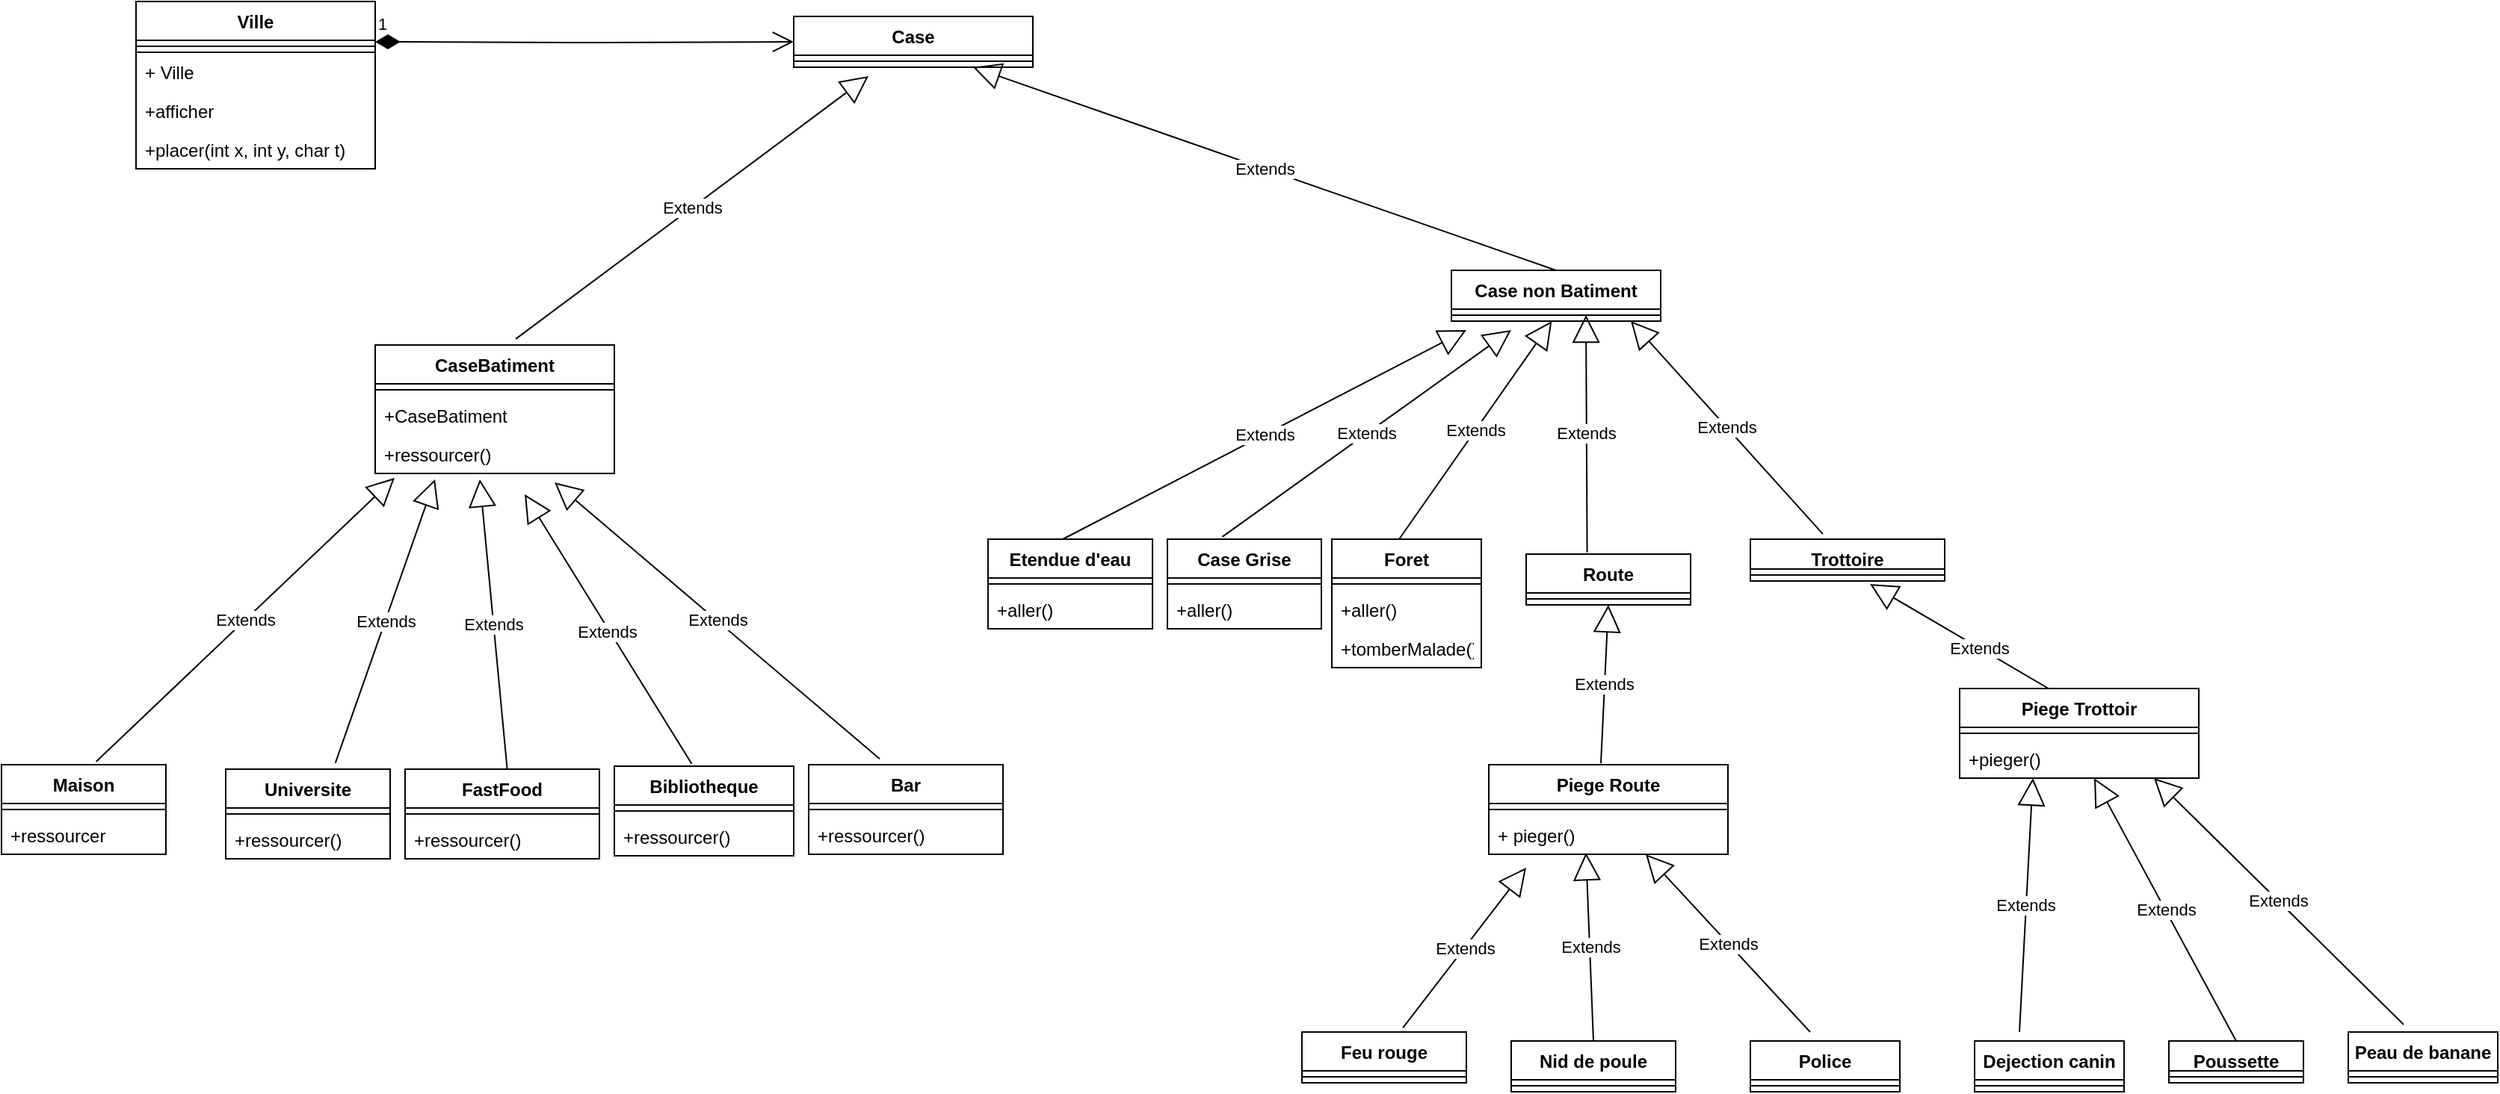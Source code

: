 <mxfile version="14.1.9" type="github">
  <diagram id="C5RBs43oDa-KdzZeNtuy" name="Page-1">
    <mxGraphModel dx="10471" dy="5356" grid="1" gridSize="10" guides="1" tooltips="1" connect="1" arrows="1" fold="1" page="1" pageScale="1" pageWidth="827" pageHeight="1169" math="0" shadow="0">
      <root>
        <mxCell id="WIyWlLk6GJQsqaUBKTNV-0" />
        <mxCell id="WIyWlLk6GJQsqaUBKTNV-1" parent="WIyWlLk6GJQsqaUBKTNV-0" />
        <mxCell id="GPTz1_Q5hdU3rCjX2nhV-0" value="Case&#xa;" style="swimlane;fontStyle=1;align=center;verticalAlign=top;childLayout=stackLayout;horizontal=1;startSize=26;horizontalStack=0;resizeParent=1;resizeParentMax=0;resizeLast=0;collapsible=1;marginBottom=0;rounded=0;sketch=0;" parent="WIyWlLk6GJQsqaUBKTNV-1" vertex="1">
          <mxGeometry x="460" y="40" width="160" height="34" as="geometry" />
        </mxCell>
        <mxCell id="GPTz1_Q5hdU3rCjX2nhV-2" value="" style="line;strokeWidth=1;fillColor=none;align=left;verticalAlign=middle;spacingTop=-1;spacingLeft=3;spacingRight=3;rotatable=0;labelPosition=right;points=[];portConstraint=eastwest;" parent="GPTz1_Q5hdU3rCjX2nhV-0" vertex="1">
          <mxGeometry y="26" width="160" height="8" as="geometry" />
        </mxCell>
        <mxCell id="GPTz1_Q5hdU3rCjX2nhV-6" value="1" style="endArrow=open;html=1;endSize=12;startArrow=diamondThin;startSize=14;startFill=1;edgeStyle=orthogonalEdgeStyle;align=left;verticalAlign=bottom;strokeWidth=1;exitX=1;exitY=0.5;exitDx=0;exitDy=0;entryX=0;entryY=0.5;entryDx=0;entryDy=0;" parent="WIyWlLk6GJQsqaUBKTNV-1" target="GPTz1_Q5hdU3rCjX2nhV-0" edge="1">
          <mxGeometry x="-1" y="3" relative="1" as="geometry">
            <mxPoint x="180" y="57" as="sourcePoint" />
            <mxPoint x="490" y="66.5" as="targetPoint" />
          </mxGeometry>
        </mxCell>
        <mxCell id="GPTz1_Q5hdU3rCjX2nhV-11" value="Route&#xa;" style="swimlane;fontStyle=1;align=center;verticalAlign=top;childLayout=stackLayout;horizontal=1;startSize=26;horizontalStack=0;resizeParent=1;resizeParentMax=0;resizeLast=0;collapsible=1;marginBottom=0;rounded=0;sketch=0;" parent="WIyWlLk6GJQsqaUBKTNV-1" vertex="1">
          <mxGeometry x="950" y="400" width="110" height="34" as="geometry" />
        </mxCell>
        <mxCell id="GPTz1_Q5hdU3rCjX2nhV-13" value="" style="line;strokeWidth=1;fillColor=none;align=left;verticalAlign=middle;spacingTop=-1;spacingLeft=3;spacingRight=3;rotatable=0;labelPosition=right;points=[];portConstraint=eastwest;" parent="GPTz1_Q5hdU3rCjX2nhV-11" vertex="1">
          <mxGeometry y="26" width="110" height="8" as="geometry" />
        </mxCell>
        <mxCell id="GPTz1_Q5hdU3rCjX2nhV-19" value="Case non Batiment&#xa;" style="swimlane;fontStyle=1;align=center;verticalAlign=top;childLayout=stackLayout;horizontal=1;startSize=26;horizontalStack=0;resizeParent=1;resizeParentMax=0;resizeLast=0;collapsible=1;marginBottom=0;rounded=0;sketch=0;" parent="WIyWlLk6GJQsqaUBKTNV-1" vertex="1">
          <mxGeometry x="900" y="210" width="140" height="34" as="geometry" />
        </mxCell>
        <mxCell id="GPTz1_Q5hdU3rCjX2nhV-21" value="" style="line;strokeWidth=1;fillColor=none;align=left;verticalAlign=middle;spacingTop=-1;spacingLeft=3;spacingRight=3;rotatable=0;labelPosition=right;points=[];portConstraint=eastwest;" parent="GPTz1_Q5hdU3rCjX2nhV-19" vertex="1">
          <mxGeometry y="26" width="140" height="8" as="geometry" />
        </mxCell>
        <mxCell id="GPTz1_Q5hdU3rCjX2nhV-23" value="Trottoire&#xa;" style="swimlane;fontStyle=1;align=center;verticalAlign=top;childLayout=stackLayout;horizontal=1;startSize=20;horizontalStack=0;resizeParent=1;resizeParentMax=0;resizeLast=0;collapsible=1;marginBottom=0;rounded=0;sketch=0;" parent="WIyWlLk6GJQsqaUBKTNV-1" vertex="1">
          <mxGeometry x="1100" y="390" width="130" height="28" as="geometry" />
        </mxCell>
        <mxCell id="GPTz1_Q5hdU3rCjX2nhV-25" value="" style="line;strokeWidth=1;fillColor=none;align=left;verticalAlign=middle;spacingTop=-1;spacingLeft=3;spacingRight=3;rotatable=0;labelPosition=right;points=[];portConstraint=eastwest;" parent="GPTz1_Q5hdU3rCjX2nhV-23" vertex="1">
          <mxGeometry y="20" width="130" height="8" as="geometry" />
        </mxCell>
        <mxCell id="GPTz1_Q5hdU3rCjX2nhV-30" value="Extends" style="endArrow=block;endSize=16;endFill=0;html=1;strokeWidth=1;exitX=0.5;exitY=0;exitDx=0;exitDy=0;entryX=0.75;entryY=1;entryDx=0;entryDy=0;" parent="WIyWlLk6GJQsqaUBKTNV-1" source="GPTz1_Q5hdU3rCjX2nhV-19" target="GPTz1_Q5hdU3rCjX2nhV-0" edge="1">
          <mxGeometry width="160" relative="1" as="geometry">
            <mxPoint x="610" y="170" as="sourcePoint" />
            <mxPoint x="640" y="90" as="targetPoint" />
          </mxGeometry>
        </mxCell>
        <mxCell id="GPTz1_Q5hdU3rCjX2nhV-44" value="Police&#xa;" style="swimlane;fontStyle=1;align=center;verticalAlign=top;childLayout=stackLayout;horizontal=1;startSize=26;horizontalStack=0;resizeParent=1;resizeParentMax=0;resizeLast=0;collapsible=1;marginBottom=0;rounded=0;sketch=0;" parent="WIyWlLk6GJQsqaUBKTNV-1" vertex="1">
          <mxGeometry x="1100" y="726" width="100" height="34" as="geometry" />
        </mxCell>
        <mxCell id="GPTz1_Q5hdU3rCjX2nhV-46" value="" style="line;strokeWidth=1;fillColor=none;align=left;verticalAlign=middle;spacingTop=-1;spacingLeft=3;spacingRight=3;rotatable=0;labelPosition=right;points=[];portConstraint=eastwest;" parent="GPTz1_Q5hdU3rCjX2nhV-44" vertex="1">
          <mxGeometry y="26" width="100" height="8" as="geometry" />
        </mxCell>
        <mxCell id="GPTz1_Q5hdU3rCjX2nhV-48" value="Nid de poule&#xa;" style="swimlane;fontStyle=1;align=center;verticalAlign=top;childLayout=stackLayout;horizontal=1;startSize=26;horizontalStack=0;resizeParent=1;resizeParentMax=0;resizeLast=0;collapsible=1;marginBottom=0;rounded=0;sketch=0;" parent="WIyWlLk6GJQsqaUBKTNV-1" vertex="1">
          <mxGeometry x="940" y="726" width="110" height="34" as="geometry" />
        </mxCell>
        <mxCell id="GPTz1_Q5hdU3rCjX2nhV-50" value="" style="line;strokeWidth=1;fillColor=none;align=left;verticalAlign=middle;spacingTop=-1;spacingLeft=3;spacingRight=3;rotatable=0;labelPosition=right;points=[];portConstraint=eastwest;" parent="GPTz1_Q5hdU3rCjX2nhV-48" vertex="1">
          <mxGeometry y="26" width="110" height="8" as="geometry" />
        </mxCell>
        <mxCell id="GPTz1_Q5hdU3rCjX2nhV-52" value="Feu rouge&#xa;" style="swimlane;fontStyle=1;align=center;verticalAlign=top;childLayout=stackLayout;horizontal=1;startSize=26;horizontalStack=0;resizeParent=1;resizeParentMax=0;resizeLast=0;collapsible=1;marginBottom=0;rounded=0;sketch=0;" parent="WIyWlLk6GJQsqaUBKTNV-1" vertex="1">
          <mxGeometry x="800" y="720" width="110" height="34" as="geometry" />
        </mxCell>
        <mxCell id="GPTz1_Q5hdU3rCjX2nhV-54" value="" style="line;strokeWidth=1;fillColor=none;align=left;verticalAlign=middle;spacingTop=-1;spacingLeft=3;spacingRight=3;rotatable=0;labelPosition=right;points=[];portConstraint=eastwest;" parent="GPTz1_Q5hdU3rCjX2nhV-52" vertex="1">
          <mxGeometry y="26" width="110" height="8" as="geometry" />
        </mxCell>
        <mxCell id="GPTz1_Q5hdU3rCjX2nhV-56" value="Extends" style="endArrow=block;endSize=16;endFill=0;html=1;strokeWidth=1;exitX=0.614;exitY=-0.083;exitDx=0;exitDy=0;exitPerimeter=0;" parent="WIyWlLk6GJQsqaUBKTNV-1" source="GPTz1_Q5hdU3rCjX2nhV-52" edge="1">
          <mxGeometry width="160" relative="1" as="geometry">
            <mxPoint x="875" y="705" as="sourcePoint" />
            <mxPoint x="950" y="610" as="targetPoint" />
          </mxGeometry>
        </mxCell>
        <mxCell id="GPTz1_Q5hdU3rCjX2nhV-57" value="Extends" style="endArrow=block;endSize=16;endFill=0;html=1;strokeWidth=1;exitX=0.5;exitY=0;exitDx=0;exitDy=0;" parent="WIyWlLk6GJQsqaUBKTNV-1" source="GPTz1_Q5hdU3rCjX2nhV-48" edge="1">
          <mxGeometry width="160" relative="1" as="geometry">
            <mxPoint x="1080" y="613" as="sourcePoint" />
            <mxPoint x="990" y="600" as="targetPoint" />
            <Array as="points" />
          </mxGeometry>
        </mxCell>
        <mxCell id="GPTz1_Q5hdU3rCjX2nhV-58" value="Extends" style="endArrow=block;endSize=16;endFill=0;html=1;strokeWidth=1;" parent="WIyWlLk6GJQsqaUBKTNV-1" edge="1">
          <mxGeometry width="160" relative="1" as="geometry">
            <mxPoint x="1140" y="720" as="sourcePoint" />
            <mxPoint x="1030" y="601" as="targetPoint" />
          </mxGeometry>
        </mxCell>
        <mxCell id="GPTz1_Q5hdU3rCjX2nhV-59" value="Peau de banane&#xa;" style="swimlane;fontStyle=1;align=center;verticalAlign=top;childLayout=stackLayout;horizontal=1;startSize=26;horizontalStack=0;resizeParent=1;resizeParentMax=0;resizeLast=0;collapsible=1;marginBottom=0;rounded=0;sketch=0;" parent="WIyWlLk6GJQsqaUBKTNV-1" vertex="1">
          <mxGeometry x="1500" y="720" width="100" height="34" as="geometry" />
        </mxCell>
        <mxCell id="GPTz1_Q5hdU3rCjX2nhV-61" value="" style="line;strokeWidth=1;fillColor=none;align=left;verticalAlign=middle;spacingTop=-1;spacingLeft=3;spacingRight=3;rotatable=0;labelPosition=right;points=[];portConstraint=eastwest;" parent="GPTz1_Q5hdU3rCjX2nhV-59" vertex="1">
          <mxGeometry y="26" width="100" height="8" as="geometry" />
        </mxCell>
        <mxCell id="GPTz1_Q5hdU3rCjX2nhV-64" value="Poussette&#xa;" style="swimlane;fontStyle=1;align=center;verticalAlign=top;childLayout=stackLayout;horizontal=1;startSize=20;horizontalStack=0;resizeParent=1;resizeParentMax=0;resizeLast=0;collapsible=1;marginBottom=0;rounded=0;sketch=0;" parent="WIyWlLk6GJQsqaUBKTNV-1" vertex="1">
          <mxGeometry x="1380" y="726" width="90" height="28" as="geometry" />
        </mxCell>
        <mxCell id="GPTz1_Q5hdU3rCjX2nhV-66" value="" style="line;strokeWidth=1;fillColor=none;align=left;verticalAlign=middle;spacingTop=-1;spacingLeft=3;spacingRight=3;rotatable=0;labelPosition=right;points=[];portConstraint=eastwest;" parent="GPTz1_Q5hdU3rCjX2nhV-64" vertex="1">
          <mxGeometry y="20" width="90" height="8" as="geometry" />
        </mxCell>
        <mxCell id="GPTz1_Q5hdU3rCjX2nhV-68" value="Dejection canin&#xa;" style="swimlane;fontStyle=1;align=center;verticalAlign=top;childLayout=stackLayout;horizontal=1;startSize=26;horizontalStack=0;resizeParent=1;resizeParentMax=0;resizeLast=0;collapsible=1;marginBottom=0;rounded=0;sketch=0;" parent="WIyWlLk6GJQsqaUBKTNV-1" vertex="1">
          <mxGeometry x="1250" y="726" width="100" height="34" as="geometry" />
        </mxCell>
        <mxCell id="GPTz1_Q5hdU3rCjX2nhV-70" value="" style="line;strokeWidth=1;fillColor=none;align=left;verticalAlign=middle;spacingTop=-1;spacingLeft=3;spacingRight=3;rotatable=0;labelPosition=right;points=[];portConstraint=eastwest;" parent="GPTz1_Q5hdU3rCjX2nhV-68" vertex="1">
          <mxGeometry y="26" width="100" height="8" as="geometry" />
        </mxCell>
        <mxCell id="GPTz1_Q5hdU3rCjX2nhV-72" value="Extends" style="endArrow=block;endSize=16;endFill=0;html=1;strokeWidth=1;" parent="WIyWlLk6GJQsqaUBKTNV-1" edge="1">
          <mxGeometry width="160" relative="1" as="geometry">
            <mxPoint x="1280" y="720" as="sourcePoint" />
            <mxPoint x="1289" y="550" as="targetPoint" />
          </mxGeometry>
        </mxCell>
        <mxCell id="GPTz1_Q5hdU3rCjX2nhV-73" value="Extends" style="endArrow=block;endSize=16;endFill=0;html=1;strokeWidth=1;exitX=0.5;exitY=0;exitDx=0;exitDy=0;" parent="WIyWlLk6GJQsqaUBKTNV-1" source="GPTz1_Q5hdU3rCjX2nhV-64" edge="1">
          <mxGeometry width="160" relative="1" as="geometry">
            <mxPoint x="1340" y="619" as="sourcePoint" />
            <mxPoint x="1330" y="550" as="targetPoint" />
          </mxGeometry>
        </mxCell>
        <mxCell id="GPTz1_Q5hdU3rCjX2nhV-74" value="Extends" style="endArrow=block;endSize=16;endFill=0;html=1;strokeWidth=1;exitX=0.37;exitY=-0.147;exitDx=0;exitDy=0;exitPerimeter=0;" parent="WIyWlLk6GJQsqaUBKTNV-1" source="GPTz1_Q5hdU3rCjX2nhV-59" edge="1">
          <mxGeometry width="160" relative="1" as="geometry">
            <mxPoint x="1340" y="619" as="sourcePoint" />
            <mxPoint x="1370" y="550" as="targetPoint" />
          </mxGeometry>
        </mxCell>
        <mxCell id="GPTz1_Q5hdU3rCjX2nhV-75" value="Extends" style="endArrow=block;endSize=16;endFill=0;html=1;strokeWidth=1;exitX=0.594;exitY=-0.147;exitDx=0;exitDy=0;exitPerimeter=0;" parent="WIyWlLk6GJQsqaUBKTNV-1" edge="1">
          <mxGeometry width="160" relative="1" as="geometry">
            <mxPoint x="1325.04" y="505.002" as="sourcePoint" />
            <mxPoint x="1180" y="420" as="targetPoint" />
            <Array as="points" />
          </mxGeometry>
        </mxCell>
        <mxCell id="GPTz1_Q5hdU3rCjX2nhV-109" value="Extends" style="endArrow=block;endSize=16;endFill=0;html=1;strokeWidth=1;exitX=0.633;exitY=-0.059;exitDx=0;exitDy=0;exitPerimeter=0;entryX=0.081;entryY=1.115;entryDx=0;entryDy=0;entryPerimeter=0;" parent="WIyWlLk6GJQsqaUBKTNV-1" edge="1" target="a1f80Z0c94bu8utSyrlj-33">
          <mxGeometry width="160" relative="1" as="geometry">
            <mxPoint x="-6.7" y="538.994" as="sourcePoint" />
            <mxPoint x="190" y="340" as="targetPoint" />
          </mxGeometry>
        </mxCell>
        <mxCell id="GPTz1_Q5hdU3rCjX2nhV-110" value="Extends" style="endArrow=block;endSize=16;endFill=0;html=1;strokeWidth=1;exitX=0.576;exitY=-0.059;exitDx=0;exitDy=0;exitPerimeter=0;" parent="WIyWlLk6GJQsqaUBKTNV-1" edge="1">
          <mxGeometry width="160" relative="1" as="geometry">
            <mxPoint x="153.36" y="539.87" as="sourcePoint" />
            <mxPoint x="220" y="350" as="targetPoint" />
          </mxGeometry>
        </mxCell>
        <mxCell id="GPTz1_Q5hdU3rCjX2nhV-111" value="Extends" style="endArrow=block;endSize=16;endFill=0;html=1;strokeWidth=1;exitX=0.439;exitY=-0.01;exitDx=0;exitDy=0;exitPerimeter=0;" parent="WIyWlLk6GJQsqaUBKTNV-1" edge="1">
          <mxGeometry width="160" relative="1" as="geometry">
            <mxPoint x="268.29" y="543.66" as="sourcePoint" />
            <mxPoint x="250" y="350" as="targetPoint" />
          </mxGeometry>
        </mxCell>
        <mxCell id="GPTz1_Q5hdU3rCjX2nhV-115" value="Extends" style="endArrow=block;endSize=16;endFill=0;html=1;strokeWidth=1;exitX=0.417;exitY=-0.108;exitDx=0;exitDy=0;exitPerimeter=0;" parent="WIyWlLk6GJQsqaUBKTNV-1" edge="1">
          <mxGeometry x="-0.011" y="2" width="160" relative="1" as="geometry">
            <mxPoint x="391.7" y="540.328" as="sourcePoint" />
            <mxPoint x="280" y="360" as="targetPoint" />
            <mxPoint as="offset" />
          </mxGeometry>
        </mxCell>
        <mxCell id="GPTz1_Q5hdU3rCjX2nhV-116" value="Extends" style="endArrow=block;endSize=16;endFill=0;html=1;strokeWidth=1;exitX=0.417;exitY=-0.083;exitDx=0;exitDy=0;exitPerimeter=0;entryX=0.75;entryY=1.231;entryDx=0;entryDy=0;entryPerimeter=0;" parent="WIyWlLk6GJQsqaUBKTNV-1" edge="1" target="a1f80Z0c94bu8utSyrlj-33">
          <mxGeometry width="160" relative="1" as="geometry">
            <mxPoint x="517.53" y="537.178" as="sourcePoint" />
            <mxPoint x="290" y="340" as="targetPoint" />
          </mxGeometry>
        </mxCell>
        <mxCell id="GPTz1_Q5hdU3rCjX2nhV-117" value="Extends" style="endArrow=block;endSize=16;endFill=0;html=1;strokeWidth=1;exitX=0.5;exitY=0;exitDx=0;exitDy=0;" parent="WIyWlLk6GJQsqaUBKTNV-1" edge="1">
          <mxGeometry width="160" relative="1" as="geometry">
            <mxPoint x="640" y="390" as="sourcePoint" />
            <mxPoint x="910" y="250" as="targetPoint" />
          </mxGeometry>
        </mxCell>
        <mxCell id="GPTz1_Q5hdU3rCjX2nhV-118" value="Extends" style="endArrow=block;endSize=16;endFill=0;html=1;strokeWidth=1;exitX=0.408;exitY=-0.046;exitDx=0;exitDy=0;exitPerimeter=0;" parent="WIyWlLk6GJQsqaUBKTNV-1" edge="1">
          <mxGeometry width="160" relative="1" as="geometry">
            <mxPoint x="746.72" y="388.436" as="sourcePoint" />
            <mxPoint x="940" y="250" as="targetPoint" />
          </mxGeometry>
        </mxCell>
        <mxCell id="GPTz1_Q5hdU3rCjX2nhV-119" value="Extends" style="endArrow=block;endSize=16;endFill=0;html=1;strokeWidth=1;exitX=0.5;exitY=0;exitDx=0;exitDy=0;" parent="WIyWlLk6GJQsqaUBKTNV-1" target="GPTz1_Q5hdU3rCjX2nhV-21" edge="1">
          <mxGeometry width="160" relative="1" as="geometry">
            <mxPoint x="865" y="390" as="sourcePoint" />
            <mxPoint x="880" y="430" as="targetPoint" />
          </mxGeometry>
        </mxCell>
        <mxCell id="a1f80Z0c94bu8utSyrlj-0" value="Extends" style="endArrow=block;endSize=16;endFill=0;html=1;exitX=0.371;exitY=-0.034;exitDx=0;exitDy=0;exitPerimeter=0;" edge="1" parent="WIyWlLk6GJQsqaUBKTNV-1" source="GPTz1_Q5hdU3rCjX2nhV-11">
          <mxGeometry width="160" relative="1" as="geometry">
            <mxPoint x="760" y="380" as="sourcePoint" />
            <mxPoint x="990" y="240" as="targetPoint" />
          </mxGeometry>
        </mxCell>
        <mxCell id="a1f80Z0c94bu8utSyrlj-2" value="Extends" style="endArrow=block;endSize=16;endFill=0;html=1;entryX=0.5;entryY=1;entryDx=0;entryDy=0;" edge="1" parent="WIyWlLk6GJQsqaUBKTNV-1" target="GPTz1_Q5hdU3rCjX2nhV-11">
          <mxGeometry width="160" relative="1" as="geometry">
            <mxPoint x="1000" y="540" as="sourcePoint" />
            <mxPoint x="920" y="560" as="targetPoint" />
          </mxGeometry>
        </mxCell>
        <mxCell id="a1f80Z0c94bu8utSyrlj-4" value="Extends" style="endArrow=block;endSize=16;endFill=0;html=1;exitX=0.373;exitY=-0.124;exitDx=0;exitDy=0;exitPerimeter=0;" edge="1" parent="WIyWlLk6GJQsqaUBKTNV-1" source="GPTz1_Q5hdU3rCjX2nhV-23">
          <mxGeometry width="160" relative="1" as="geometry">
            <mxPoint x="870" y="360" as="sourcePoint" />
            <mxPoint x="1020" y="244" as="targetPoint" />
          </mxGeometry>
        </mxCell>
        <mxCell id="a1f80Z0c94bu8utSyrlj-5" value="Ville" style="swimlane;fontStyle=1;align=center;verticalAlign=top;childLayout=stackLayout;horizontal=1;startSize=26;horizontalStack=0;resizeParent=1;resizeParentMax=0;resizeLast=0;collapsible=1;marginBottom=0;" vertex="1" parent="WIyWlLk6GJQsqaUBKTNV-1">
          <mxGeometry x="20" y="30" width="160" height="34" as="geometry">
            <mxRectangle x="20" y="30" width="60" height="26" as="alternateBounds" />
          </mxGeometry>
        </mxCell>
        <mxCell id="a1f80Z0c94bu8utSyrlj-7" value="" style="line;strokeWidth=1;fillColor=none;align=left;verticalAlign=middle;spacingTop=-1;spacingLeft=3;spacingRight=3;rotatable=0;labelPosition=right;points=[];portConstraint=eastwest;" vertex="1" parent="a1f80Z0c94bu8utSyrlj-5">
          <mxGeometry y="26" width="160" height="8" as="geometry" />
        </mxCell>
        <mxCell id="a1f80Z0c94bu8utSyrlj-22" value="Ville&#xa;" style="swimlane;fontStyle=1;align=center;verticalAlign=top;childLayout=stackLayout;horizontal=1;startSize=26;horizontalStack=0;resizeParent=1;resizeParentMax=0;resizeLast=0;collapsible=1;marginBottom=0;" vertex="1" parent="WIyWlLk6GJQsqaUBKTNV-1">
          <mxGeometry x="20" y="30" width="160" height="112" as="geometry" />
        </mxCell>
        <mxCell id="a1f80Z0c94bu8utSyrlj-23" value="" style="line;strokeWidth=1;fillColor=none;align=left;verticalAlign=middle;spacingTop=-1;spacingLeft=3;spacingRight=3;rotatable=0;labelPosition=right;points=[];portConstraint=eastwest;" vertex="1" parent="a1f80Z0c94bu8utSyrlj-22">
          <mxGeometry y="26" width="160" height="8" as="geometry" />
        </mxCell>
        <mxCell id="a1f80Z0c94bu8utSyrlj-24" value="+ Ville&#xa;" style="text;strokeColor=none;fillColor=none;align=left;verticalAlign=top;spacingLeft=4;spacingRight=4;overflow=hidden;rotatable=0;points=[[0,0.5],[1,0.5]];portConstraint=eastwest;" vertex="1" parent="a1f80Z0c94bu8utSyrlj-22">
          <mxGeometry y="34" width="160" height="26" as="geometry" />
        </mxCell>
        <mxCell id="a1f80Z0c94bu8utSyrlj-25" value="+afficher&#xa;" style="text;strokeColor=none;fillColor=none;align=left;verticalAlign=top;spacingLeft=4;spacingRight=4;overflow=hidden;rotatable=0;points=[[0,0.5],[1,0.5]];portConstraint=eastwest;" vertex="1" parent="a1f80Z0c94bu8utSyrlj-22">
          <mxGeometry y="60" width="160" height="26" as="geometry" />
        </mxCell>
        <mxCell id="a1f80Z0c94bu8utSyrlj-26" value="+placer(int x, int y, char t)&#xa;" style="text;strokeColor=none;fillColor=none;align=left;verticalAlign=top;spacingLeft=4;spacingRight=4;overflow=hidden;rotatable=0;points=[[0,0.5],[1,0.5]];portConstraint=eastwest;" vertex="1" parent="a1f80Z0c94bu8utSyrlj-22">
          <mxGeometry y="86" width="160" height="26" as="geometry" />
        </mxCell>
        <mxCell id="a1f80Z0c94bu8utSyrlj-27" value="CaseBatiment&#xa;" style="swimlane;fontStyle=1;align=center;verticalAlign=top;childLayout=stackLayout;horizontal=1;startSize=26;horizontalStack=0;resizeParent=1;resizeParentMax=0;resizeLast=0;collapsible=1;marginBottom=0;" vertex="1" parent="WIyWlLk6GJQsqaUBKTNV-1">
          <mxGeometry x="180" y="260" width="160" height="86" as="geometry" />
        </mxCell>
        <mxCell id="a1f80Z0c94bu8utSyrlj-29" value="" style="line;strokeWidth=1;fillColor=none;align=left;verticalAlign=middle;spacingTop=-1;spacingLeft=3;spacingRight=3;rotatable=0;labelPosition=right;points=[];portConstraint=eastwest;" vertex="1" parent="a1f80Z0c94bu8utSyrlj-27">
          <mxGeometry y="26" width="160" height="8" as="geometry" />
        </mxCell>
        <mxCell id="a1f80Z0c94bu8utSyrlj-30" value="+CaseBatiment" style="text;strokeColor=none;fillColor=none;align=left;verticalAlign=top;spacingLeft=4;spacingRight=4;overflow=hidden;rotatable=0;points=[[0,0.5],[1,0.5]];portConstraint=eastwest;" vertex="1" parent="a1f80Z0c94bu8utSyrlj-27">
          <mxGeometry y="34" width="160" height="26" as="geometry" />
        </mxCell>
        <mxCell id="a1f80Z0c94bu8utSyrlj-33" value="+ressourcer()&#xa;" style="text;strokeColor=none;fillColor=none;align=left;verticalAlign=top;spacingLeft=4;spacingRight=4;overflow=hidden;rotatable=0;points=[[0,0.5],[1,0.5]];portConstraint=eastwest;" vertex="1" parent="a1f80Z0c94bu8utSyrlj-27">
          <mxGeometry y="60" width="160" height="26" as="geometry" />
        </mxCell>
        <mxCell id="a1f80Z0c94bu8utSyrlj-32" value="Extends" style="endArrow=block;endSize=16;endFill=0;html=1;exitX=0.588;exitY=-0.047;exitDx=0;exitDy=0;exitPerimeter=0;" edge="1" parent="WIyWlLk6GJQsqaUBKTNV-1" source="a1f80Z0c94bu8utSyrlj-27">
          <mxGeometry width="160" relative="1" as="geometry">
            <mxPoint x="430" y="320" as="sourcePoint" />
            <mxPoint x="510" y="80" as="targetPoint" />
          </mxGeometry>
        </mxCell>
        <mxCell id="a1f80Z0c94bu8utSyrlj-34" value="Bar&#xa;" style="swimlane;fontStyle=1;align=center;verticalAlign=top;childLayout=stackLayout;horizontal=1;startSize=26;horizontalStack=0;resizeParent=1;resizeParentMax=0;resizeLast=0;collapsible=1;marginBottom=0;" vertex="1" parent="WIyWlLk6GJQsqaUBKTNV-1">
          <mxGeometry x="470" y="541" width="130" height="60" as="geometry" />
        </mxCell>
        <mxCell id="a1f80Z0c94bu8utSyrlj-36" value="" style="line;strokeWidth=1;fillColor=none;align=left;verticalAlign=middle;spacingTop=-1;spacingLeft=3;spacingRight=3;rotatable=0;labelPosition=right;points=[];portConstraint=eastwest;" vertex="1" parent="a1f80Z0c94bu8utSyrlj-34">
          <mxGeometry y="26" width="130" height="8" as="geometry" />
        </mxCell>
        <mxCell id="a1f80Z0c94bu8utSyrlj-37" value="+ressourcer()&#xa;" style="text;strokeColor=none;fillColor=none;align=left;verticalAlign=top;spacingLeft=4;spacingRight=4;overflow=hidden;rotatable=0;points=[[0,0.5],[1,0.5]];portConstraint=eastwest;" vertex="1" parent="a1f80Z0c94bu8utSyrlj-34">
          <mxGeometry y="34" width="130" height="26" as="geometry" />
        </mxCell>
        <mxCell id="a1f80Z0c94bu8utSyrlj-39" value="Bibliotheque" style="swimlane;fontStyle=1;align=center;verticalAlign=top;childLayout=stackLayout;horizontal=1;startSize=26;horizontalStack=0;resizeParent=1;resizeParentMax=0;resizeLast=0;collapsible=1;marginBottom=0;" vertex="1" parent="WIyWlLk6GJQsqaUBKTNV-1">
          <mxGeometry x="340" y="542" width="120" height="60" as="geometry" />
        </mxCell>
        <mxCell id="a1f80Z0c94bu8utSyrlj-41" value="" style="line;strokeWidth=1;fillColor=none;align=left;verticalAlign=middle;spacingTop=-1;spacingLeft=3;spacingRight=3;rotatable=0;labelPosition=right;points=[];portConstraint=eastwest;" vertex="1" parent="a1f80Z0c94bu8utSyrlj-39">
          <mxGeometry y="26" width="120" height="8" as="geometry" />
        </mxCell>
        <mxCell id="a1f80Z0c94bu8utSyrlj-42" value="+ressourcer()&#xa;" style="text;strokeColor=none;fillColor=none;align=left;verticalAlign=top;spacingLeft=4;spacingRight=4;overflow=hidden;rotatable=0;points=[[0,0.5],[1,0.5]];portConstraint=eastwest;" vertex="1" parent="a1f80Z0c94bu8utSyrlj-39">
          <mxGeometry y="34" width="120" height="26" as="geometry" />
        </mxCell>
        <mxCell id="a1f80Z0c94bu8utSyrlj-43" value="FastFood" style="swimlane;fontStyle=1;align=center;verticalAlign=top;childLayout=stackLayout;horizontal=1;startSize=26;horizontalStack=0;resizeParent=1;resizeParentMax=0;resizeLast=0;collapsible=1;marginBottom=0;" vertex="1" parent="WIyWlLk6GJQsqaUBKTNV-1">
          <mxGeometry x="200" y="544" width="130" height="60" as="geometry" />
        </mxCell>
        <mxCell id="a1f80Z0c94bu8utSyrlj-45" value="" style="line;strokeWidth=1;fillColor=none;align=left;verticalAlign=middle;spacingTop=-1;spacingLeft=3;spacingRight=3;rotatable=0;labelPosition=right;points=[];portConstraint=eastwest;" vertex="1" parent="a1f80Z0c94bu8utSyrlj-43">
          <mxGeometry y="26" width="130" height="8" as="geometry" />
        </mxCell>
        <mxCell id="a1f80Z0c94bu8utSyrlj-46" value="+ressourcer()&#xa;" style="text;strokeColor=none;fillColor=none;align=left;verticalAlign=top;spacingLeft=4;spacingRight=4;overflow=hidden;rotatable=0;points=[[0,0.5],[1,0.5]];portConstraint=eastwest;" vertex="1" parent="a1f80Z0c94bu8utSyrlj-43">
          <mxGeometry y="34" width="130" height="26" as="geometry" />
        </mxCell>
        <mxCell id="a1f80Z0c94bu8utSyrlj-47" value="Universite" style="swimlane;fontStyle=1;align=center;verticalAlign=top;childLayout=stackLayout;horizontal=1;startSize=26;horizontalStack=0;resizeParent=1;resizeParentMax=0;resizeLast=0;collapsible=1;marginBottom=0;" vertex="1" parent="WIyWlLk6GJQsqaUBKTNV-1">
          <mxGeometry x="80" y="544" width="110" height="60" as="geometry" />
        </mxCell>
        <mxCell id="a1f80Z0c94bu8utSyrlj-49" value="" style="line;strokeWidth=1;fillColor=none;align=left;verticalAlign=middle;spacingTop=-1;spacingLeft=3;spacingRight=3;rotatable=0;labelPosition=right;points=[];portConstraint=eastwest;" vertex="1" parent="a1f80Z0c94bu8utSyrlj-47">
          <mxGeometry y="26" width="110" height="8" as="geometry" />
        </mxCell>
        <mxCell id="a1f80Z0c94bu8utSyrlj-50" value="+ressourcer()&#xa;" style="text;strokeColor=none;fillColor=none;align=left;verticalAlign=top;spacingLeft=4;spacingRight=4;overflow=hidden;rotatable=0;points=[[0,0.5],[1,0.5]];portConstraint=eastwest;" vertex="1" parent="a1f80Z0c94bu8utSyrlj-47">
          <mxGeometry y="34" width="110" height="26" as="geometry" />
        </mxCell>
        <mxCell id="a1f80Z0c94bu8utSyrlj-51" value="Maison" style="swimlane;fontStyle=1;align=center;verticalAlign=top;childLayout=stackLayout;horizontal=1;startSize=26;horizontalStack=0;resizeParent=1;resizeParentMax=0;resizeLast=0;collapsible=1;marginBottom=0;" vertex="1" parent="WIyWlLk6GJQsqaUBKTNV-1">
          <mxGeometry x="-70" y="541" width="110" height="60" as="geometry" />
        </mxCell>
        <mxCell id="a1f80Z0c94bu8utSyrlj-53" value="" style="line;strokeWidth=1;fillColor=none;align=left;verticalAlign=middle;spacingTop=-1;spacingLeft=3;spacingRight=3;rotatable=0;labelPosition=right;points=[];portConstraint=eastwest;" vertex="1" parent="a1f80Z0c94bu8utSyrlj-51">
          <mxGeometry y="26" width="110" height="8" as="geometry" />
        </mxCell>
        <mxCell id="a1f80Z0c94bu8utSyrlj-54" value="+ressourcer&#xa;" style="text;strokeColor=none;fillColor=none;align=left;verticalAlign=top;spacingLeft=4;spacingRight=4;overflow=hidden;rotatable=0;points=[[0,0.5],[1,0.5]];portConstraint=eastwest;" vertex="1" parent="a1f80Z0c94bu8utSyrlj-51">
          <mxGeometry y="34" width="110" height="26" as="geometry" />
        </mxCell>
        <mxCell id="a1f80Z0c94bu8utSyrlj-55" value="Piege Trottoir" style="swimlane;fontStyle=1;align=center;verticalAlign=top;childLayout=stackLayout;horizontal=1;startSize=26;horizontalStack=0;resizeParent=1;resizeParentMax=0;resizeLast=0;collapsible=1;marginBottom=0;" vertex="1" parent="WIyWlLk6GJQsqaUBKTNV-1">
          <mxGeometry x="1240" y="490" width="160" height="60" as="geometry" />
        </mxCell>
        <mxCell id="a1f80Z0c94bu8utSyrlj-57" value="" style="line;strokeWidth=1;fillColor=none;align=left;verticalAlign=middle;spacingTop=-1;spacingLeft=3;spacingRight=3;rotatable=0;labelPosition=right;points=[];portConstraint=eastwest;" vertex="1" parent="a1f80Z0c94bu8utSyrlj-55">
          <mxGeometry y="26" width="160" height="8" as="geometry" />
        </mxCell>
        <mxCell id="a1f80Z0c94bu8utSyrlj-58" value="+pieger()" style="text;strokeColor=none;fillColor=none;align=left;verticalAlign=top;spacingLeft=4;spacingRight=4;overflow=hidden;rotatable=0;points=[[0,0.5],[1,0.5]];portConstraint=eastwest;" vertex="1" parent="a1f80Z0c94bu8utSyrlj-55">
          <mxGeometry y="34" width="160" height="26" as="geometry" />
        </mxCell>
        <mxCell id="a1f80Z0c94bu8utSyrlj-59" value="Piege Route&#xa;" style="swimlane;fontStyle=1;align=center;verticalAlign=top;childLayout=stackLayout;horizontal=1;startSize=26;horizontalStack=0;resizeParent=1;resizeParentMax=0;resizeLast=0;collapsible=1;marginBottom=0;" vertex="1" parent="WIyWlLk6GJQsqaUBKTNV-1">
          <mxGeometry x="925" y="541" width="160" height="60" as="geometry" />
        </mxCell>
        <mxCell id="a1f80Z0c94bu8utSyrlj-61" value="" style="line;strokeWidth=1;fillColor=none;align=left;verticalAlign=middle;spacingTop=-1;spacingLeft=3;spacingRight=3;rotatable=0;labelPosition=right;points=[];portConstraint=eastwest;" vertex="1" parent="a1f80Z0c94bu8utSyrlj-59">
          <mxGeometry y="26" width="160" height="8" as="geometry" />
        </mxCell>
        <mxCell id="a1f80Z0c94bu8utSyrlj-62" value="+ pieger()&#xa;" style="text;strokeColor=none;fillColor=none;align=left;verticalAlign=top;spacingLeft=4;spacingRight=4;overflow=hidden;rotatable=0;points=[[0,0.5],[1,0.5]];portConstraint=eastwest;" vertex="1" parent="a1f80Z0c94bu8utSyrlj-59">
          <mxGeometry y="34" width="160" height="26" as="geometry" />
        </mxCell>
        <mxCell id="a1f80Z0c94bu8utSyrlj-63" value="Foret&#xa;" style="swimlane;fontStyle=1;align=center;verticalAlign=top;childLayout=stackLayout;horizontal=1;startSize=26;horizontalStack=0;resizeParent=1;resizeParentMax=0;resizeLast=0;collapsible=1;marginBottom=0;" vertex="1" parent="WIyWlLk6GJQsqaUBKTNV-1">
          <mxGeometry x="820" y="390" width="100" height="86" as="geometry" />
        </mxCell>
        <mxCell id="a1f80Z0c94bu8utSyrlj-65" value="" style="line;strokeWidth=1;fillColor=none;align=left;verticalAlign=middle;spacingTop=-1;spacingLeft=3;spacingRight=3;rotatable=0;labelPosition=right;points=[];portConstraint=eastwest;" vertex="1" parent="a1f80Z0c94bu8utSyrlj-63">
          <mxGeometry y="26" width="100" height="8" as="geometry" />
        </mxCell>
        <mxCell id="a1f80Z0c94bu8utSyrlj-66" value="+aller()&#xa;" style="text;strokeColor=none;fillColor=none;align=left;verticalAlign=top;spacingLeft=4;spacingRight=4;overflow=hidden;rotatable=0;points=[[0,0.5],[1,0.5]];portConstraint=eastwest;" vertex="1" parent="a1f80Z0c94bu8utSyrlj-63">
          <mxGeometry y="34" width="100" height="26" as="geometry" />
        </mxCell>
        <mxCell id="a1f80Z0c94bu8utSyrlj-67" value="+tomberMalade()&#xa;" style="text;strokeColor=none;fillColor=none;align=left;verticalAlign=top;spacingLeft=4;spacingRight=4;overflow=hidden;rotatable=0;points=[[0,0.5],[1,0.5]];portConstraint=eastwest;" vertex="1" parent="a1f80Z0c94bu8utSyrlj-63">
          <mxGeometry y="60" width="100" height="26" as="geometry" />
        </mxCell>
        <mxCell id="a1f80Z0c94bu8utSyrlj-68" value="Case Grise&#xa;" style="swimlane;fontStyle=1;align=center;verticalAlign=top;childLayout=stackLayout;horizontal=1;startSize=26;horizontalStack=0;resizeParent=1;resizeParentMax=0;resizeLast=0;collapsible=1;marginBottom=0;" vertex="1" parent="WIyWlLk6GJQsqaUBKTNV-1">
          <mxGeometry x="710" y="390" width="103" height="60" as="geometry" />
        </mxCell>
        <mxCell id="a1f80Z0c94bu8utSyrlj-70" value="" style="line;strokeWidth=1;fillColor=none;align=left;verticalAlign=middle;spacingTop=-1;spacingLeft=3;spacingRight=3;rotatable=0;labelPosition=right;points=[];portConstraint=eastwest;" vertex="1" parent="a1f80Z0c94bu8utSyrlj-68">
          <mxGeometry y="26" width="103" height="8" as="geometry" />
        </mxCell>
        <mxCell id="a1f80Z0c94bu8utSyrlj-71" value="+aller()&#xa;" style="text;strokeColor=none;fillColor=none;align=left;verticalAlign=top;spacingLeft=4;spacingRight=4;overflow=hidden;rotatable=0;points=[[0,0.5],[1,0.5]];portConstraint=eastwest;" vertex="1" parent="a1f80Z0c94bu8utSyrlj-68">
          <mxGeometry y="34" width="103" height="26" as="geometry" />
        </mxCell>
        <mxCell id="a1f80Z0c94bu8utSyrlj-72" value="Etendue d&#39;eau&#xa;" style="swimlane;fontStyle=1;align=center;verticalAlign=top;childLayout=stackLayout;horizontal=1;startSize=26;horizontalStack=0;resizeParent=1;resizeParentMax=0;resizeLast=0;collapsible=1;marginBottom=0;" vertex="1" parent="WIyWlLk6GJQsqaUBKTNV-1">
          <mxGeometry x="590" y="390" width="110" height="60" as="geometry" />
        </mxCell>
        <mxCell id="a1f80Z0c94bu8utSyrlj-74" value="" style="line;strokeWidth=1;fillColor=none;align=left;verticalAlign=middle;spacingTop=-1;spacingLeft=3;spacingRight=3;rotatable=0;labelPosition=right;points=[];portConstraint=eastwest;" vertex="1" parent="a1f80Z0c94bu8utSyrlj-72">
          <mxGeometry y="26" width="110" height="8" as="geometry" />
        </mxCell>
        <mxCell id="a1f80Z0c94bu8utSyrlj-75" value="+aller()" style="text;strokeColor=none;fillColor=none;align=left;verticalAlign=top;spacingLeft=4;spacingRight=4;overflow=hidden;rotatable=0;points=[[0,0.5],[1,0.5]];portConstraint=eastwest;" vertex="1" parent="a1f80Z0c94bu8utSyrlj-72">
          <mxGeometry y="34" width="110" height="26" as="geometry" />
        </mxCell>
      </root>
    </mxGraphModel>
  </diagram>
</mxfile>
